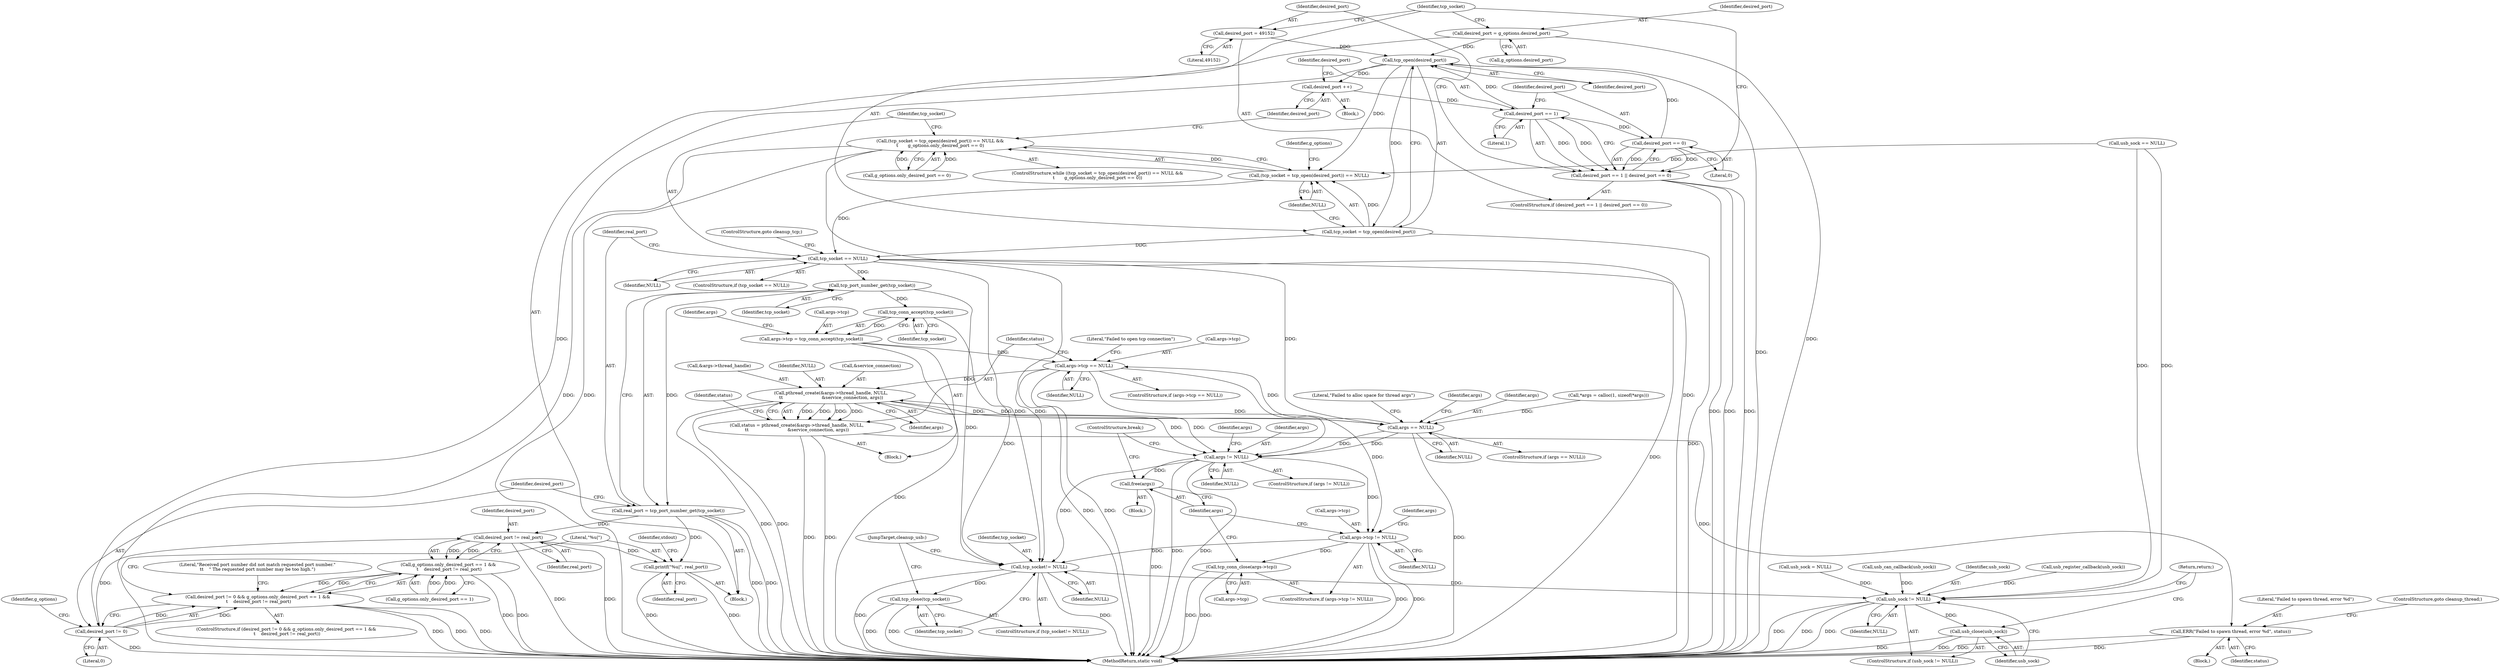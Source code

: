 digraph "1_ippusbxd_46844402bca7a38fc224483ba6f0a93c4613203f@API" {
"1000134" [label="(Call,tcp_open(desired_port))"];
"1000150" [label="(Call,desired_port == 0)"];
"1000147" [label="(Call,desired_port == 1)"];
"1000143" [label="(Call,desired_port ++)"];
"1000134" [label="(Call,tcp_open(desired_port))"];
"1000153" [label="(Call,desired_port = 49152)"];
"1000123" [label="(Call,desired_port = g_options.desired_port)"];
"1000131" [label="(Call,(tcp_socket = tcp_open(desired_port)) == NULL)"];
"1000130" [label="(Call,(tcp_socket = tcp_open(desired_port)) == NULL &&\n\t       g_options.only_desired_port == 0)"];
"1000157" [label="(Call,tcp_socket == NULL)"];
"1000164" [label="(Call,tcp_port_number_get(tcp_socket))"];
"1000162" [label="(Call,real_port = tcp_port_number_get(tcp_socket))"];
"1000177" [label="(Call,desired_port != real_port)"];
"1000171" [label="(Call,g_options.only_desired_port == 1 &&\n \t    desired_port != real_port)"];
"1000167" [label="(Call,desired_port != 0 && g_options.only_desired_port == 1 &&\n \t    desired_port != real_port)"];
"1000184" [label="(Call,printf(\"%u|\", real_port))"];
"1000239" [label="(Call,tcp_conn_accept(tcp_socket))"];
"1000235" [label="(Call,args->tcp = tcp_conn_accept(tcp_socket))"];
"1000242" [label="(Call,args->tcp == NULL)"];
"1000254" [label="(Call,pthread_create(&args->thread_handle, NULL,\n\t\t                            &service_connection, args))"];
"1000223" [label="(Call,args == NULL)"];
"1000273" [label="(Call,args != NULL)"];
"1000278" [label="(Call,args->tcp != NULL)"];
"1000283" [label="(Call,tcp_conn_close(args->tcp))"];
"1000292" [label="(Call,tcp_socket!= NULL)"];
"1000295" [label="(Call,tcp_close(tcp_socket))"];
"1000299" [label="(Call,usb_sock != NULL)"];
"1000302" [label="(Call,usb_close(usb_sock))"];
"1000287" [label="(Call,free(args))"];
"1000252" [label="(Call,status = pthread_create(&args->thread_handle, NULL,\n\t\t                            &service_connection, args))"];
"1000266" [label="(Call,ERR(\"Failed to spawn thread, error %d\", status))"];
"1000132" [label="(Call,tcp_socket = tcp_open(desired_port))"];
"1000168" [label="(Call,desired_port != 0)"];
"1000146" [label="(Call,desired_port == 1 || desired_port == 0)"];
"1000246" [label="(Identifier,NULL)"];
"1000244" [label="(Identifier,args)"];
"1000249" [label="(Literal,\"Failed to open tcp connection\")"];
"1000296" [label="(Identifier,tcp_socket)"];
"1000228" [label="(Literal,\"Failed to alloc space for thread args\")"];
"1000272" [label="(ControlStructure,if (args != NULL))"];
"1000142" [label="(Block,)"];
"1000282" [label="(Identifier,NULL)"];
"1000153" [label="(Call,desired_port = 49152)"];
"1000235" [label="(Call,args->tcp = tcp_conn_accept(tcp_socket))"];
"1000123" [label="(Call,desired_port = g_options.desired_port)"];
"1000155" [label="(Literal,49152)"];
"1000267" [label="(Literal,\"Failed to spawn thread, error %d\")"];
"1000300" [label="(Identifier,usb_sock)"];
"1000266" [label="(Call,ERR(\"Failed to spawn thread, error %d\", status))"];
"1000177" [label="(Call,desired_port != real_port)"];
"1000150" [label="(Call,desired_port == 0)"];
"1000239" [label="(Call,tcp_conn_accept(tcp_socket))"];
"1000169" [label="(Identifier,desired_port)"];
"1000280" [label="(Identifier,args)"];
"1000297" [label="(JumpTarget,cleanup_usb:)"];
"1000145" [label="(ControlStructure,if (desired_port == 1 || desired_port == 0))"];
"1000276" [label="(Block,)"];
"1000241" [label="(ControlStructure,if (args->tcp == NULL))"];
"1000236" [label="(Call,args->tcp)"];
"1000114" [label="(Call,usb_sock == NULL)"];
"1000277" [label="(ControlStructure,if (args->tcp != NULL))"];
"1000166" [label="(ControlStructure,if (desired_port != 0 && g_options.only_desired_port == 1 &&\n \t    desired_port != real_port))"];
"1000302" [label="(Call,usb_close(usb_sock))"];
"1000182" [label="(Literal,\"Received port number did not match requested port number.\"\n\t\t    \" The requested port number may be too high.\")"];
"1000213" [label="(Block,)"];
"1000210" [label="(Call,usb_register_callback(usb_sock))"];
"1000259" [label="(Identifier,NULL)"];
"1000101" [label="(Block,)"];
"1000162" [label="(Call,real_port = tcp_port_number_get(tcp_socket))"];
"1000156" [label="(ControlStructure,if (tcp_socket == NULL))"];
"1000242" [label="(Call,args->tcp == NULL)"];
"1000163" [label="(Identifier,real_port)"];
"1000265" [label="(Block,)"];
"1000135" [label="(Identifier,desired_port)"];
"1000129" [label="(ControlStructure,while ((tcp_socket = tcp_open(desired_port)) == NULL &&\n\t       g_options.only_desired_port == 0))"];
"1000284" [label="(Call,args->tcp)"];
"1000147" [label="(Call,desired_port == 1)"];
"1000232" [label="(Identifier,args)"];
"1000275" [label="(Identifier,NULL)"];
"1000240" [label="(Identifier,tcp_socket)"];
"1000185" [label="(Literal,\"%u|\")"];
"1000222" [label="(ControlStructure,if (args == NULL))"];
"1000260" [label="(Call,&service_connection)"];
"1000252" [label="(Call,status = pthread_create(&args->thread_handle, NULL,\n\t\t                            &service_connection, args))"];
"1000274" [label="(Identifier,args)"];
"1000134" [label="(Call,tcp_open(desired_port))"];
"1000298" [label="(ControlStructure,if (usb_sock != NULL))"];
"1000305" [label="(MethodReturn,static void)"];
"1000152" [label="(Literal,0)"];
"1000303" [label="(Identifier,usb_sock)"];
"1000132" [label="(Call,tcp_socket = tcp_open(desired_port))"];
"1000158" [label="(Identifier,tcp_socket)"];
"1000137" [label="(Call,g_options.only_desired_port == 0)"];
"1000285" [label="(Identifier,args)"];
"1000295" [label="(Call,tcp_close(tcp_socket))"];
"1000269" [label="(ControlStructure,goto cleanup_thread;)"];
"1000171" [label="(Call,g_options.only_desired_port == 1 &&\n \t    desired_port != real_port)"];
"1000255" [label="(Call,&args->thread_handle)"];
"1000188" [label="(Identifier,stdout)"];
"1000279" [label="(Call,args->tcp)"];
"1000143" [label="(Call,desired_port ++)"];
"1000262" [label="(Identifier,args)"];
"1000154" [label="(Identifier,desired_port)"];
"1000283" [label="(Call,tcp_conn_close(args->tcp))"];
"1000119" [label="(Call,usb_sock = NULL)"];
"1000268" [label="(Identifier,status)"];
"1000170" [label="(Literal,0)"];
"1000253" [label="(Identifier,status)"];
"1000223" [label="(Call,args == NULL)"];
"1000151" [label="(Identifier,desired_port)"];
"1000164" [label="(Call,tcp_port_number_get(tcp_socket))"];
"1000254" [label="(Call,pthread_create(&args->thread_handle, NULL,\n\t\t                            &service_connection, args))"];
"1000165" [label="(Identifier,tcp_socket)"];
"1000287" [label="(Call,free(args))"];
"1000149" [label="(Literal,1)"];
"1000225" [label="(Identifier,NULL)"];
"1000304" [label="(Return,return;)"];
"1000167" [label="(Call,desired_port != 0 && g_options.only_desired_port == 1 &&\n \t    desired_port != real_port)"];
"1000148" [label="(Identifier,desired_port)"];
"1000289" [label="(ControlStructure,break;)"];
"1000146" [label="(Call,desired_port == 1 || desired_port == 0)"];
"1000243" [label="(Call,args->tcp)"];
"1000299" [label="(Call,usb_sock != NULL)"];
"1000291" [label="(ControlStructure,if (tcp_socket!= NULL))"];
"1000124" [label="(Identifier,desired_port)"];
"1000144" [label="(Identifier,desired_port)"];
"1000157" [label="(Call,tcp_socket == NULL)"];
"1000294" [label="(Identifier,NULL)"];
"1000168" [label="(Call,desired_port != 0)"];
"1000273" [label="(Call,args != NULL)"];
"1000186" [label="(Identifier,real_port)"];
"1000136" [label="(Identifier,NULL)"];
"1000301" [label="(Identifier,NULL)"];
"1000160" [label="(ControlStructure,goto cleanup_tcp;)"];
"1000174" [label="(Identifier,g_options)"];
"1000131" [label="(Call,(tcp_socket = tcp_open(desired_port)) == NULL)"];
"1000133" [label="(Identifier,tcp_socket)"];
"1000184" [label="(Call,printf(\"%u|\", real_port))"];
"1000292" [label="(Call,tcp_socket!= NULL)"];
"1000178" [label="(Identifier,desired_port)"];
"1000125" [label="(Call,g_options.desired_port)"];
"1000139" [label="(Identifier,g_options)"];
"1000224" [label="(Identifier,args)"];
"1000288" [label="(Identifier,args)"];
"1000264" [label="(Identifier,status)"];
"1000278" [label="(Call,args->tcp != NULL)"];
"1000130" [label="(Call,(tcp_socket = tcp_open(desired_port)) == NULL &&\n\t       g_options.only_desired_port == 0)"];
"1000159" [label="(Identifier,NULL)"];
"1000208" [label="(Call,usb_can_callback(usb_sock))"];
"1000179" [label="(Identifier,real_port)"];
"1000172" [label="(Call,g_options.only_desired_port == 1)"];
"1000293" [label="(Identifier,tcp_socket)"];
"1000215" [label="(Call,*args = calloc(1, sizeof(*args)))"];
"1000134" -> "1000132"  [label="AST: "];
"1000134" -> "1000135"  [label="CFG: "];
"1000135" -> "1000134"  [label="AST: "];
"1000132" -> "1000134"  [label="CFG: "];
"1000134" -> "1000305"  [label="DDG: "];
"1000134" -> "1000131"  [label="DDG: "];
"1000134" -> "1000132"  [label="DDG: "];
"1000150" -> "1000134"  [label="DDG: "];
"1000147" -> "1000134"  [label="DDG: "];
"1000153" -> "1000134"  [label="DDG: "];
"1000123" -> "1000134"  [label="DDG: "];
"1000134" -> "1000143"  [label="DDG: "];
"1000134" -> "1000168"  [label="DDG: "];
"1000150" -> "1000146"  [label="AST: "];
"1000150" -> "1000152"  [label="CFG: "];
"1000151" -> "1000150"  [label="AST: "];
"1000152" -> "1000150"  [label="AST: "];
"1000146" -> "1000150"  [label="CFG: "];
"1000150" -> "1000146"  [label="DDG: "];
"1000150" -> "1000146"  [label="DDG: "];
"1000147" -> "1000150"  [label="DDG: "];
"1000147" -> "1000146"  [label="AST: "];
"1000147" -> "1000149"  [label="CFG: "];
"1000148" -> "1000147"  [label="AST: "];
"1000149" -> "1000147"  [label="AST: "];
"1000151" -> "1000147"  [label="CFG: "];
"1000146" -> "1000147"  [label="CFG: "];
"1000147" -> "1000146"  [label="DDG: "];
"1000147" -> "1000146"  [label="DDG: "];
"1000143" -> "1000147"  [label="DDG: "];
"1000143" -> "1000142"  [label="AST: "];
"1000143" -> "1000144"  [label="CFG: "];
"1000144" -> "1000143"  [label="AST: "];
"1000148" -> "1000143"  [label="CFG: "];
"1000153" -> "1000145"  [label="AST: "];
"1000153" -> "1000155"  [label="CFG: "];
"1000154" -> "1000153"  [label="AST: "];
"1000155" -> "1000153"  [label="AST: "];
"1000133" -> "1000153"  [label="CFG: "];
"1000123" -> "1000101"  [label="AST: "];
"1000123" -> "1000125"  [label="CFG: "];
"1000124" -> "1000123"  [label="AST: "];
"1000125" -> "1000123"  [label="AST: "];
"1000133" -> "1000123"  [label="CFG: "];
"1000123" -> "1000305"  [label="DDG: "];
"1000131" -> "1000130"  [label="AST: "];
"1000131" -> "1000136"  [label="CFG: "];
"1000132" -> "1000131"  [label="AST: "];
"1000136" -> "1000131"  [label="AST: "];
"1000139" -> "1000131"  [label="CFG: "];
"1000130" -> "1000131"  [label="CFG: "];
"1000131" -> "1000130"  [label="DDG: "];
"1000132" -> "1000131"  [label="DDG: "];
"1000114" -> "1000131"  [label="DDG: "];
"1000131" -> "1000157"  [label="DDG: "];
"1000130" -> "1000129"  [label="AST: "];
"1000130" -> "1000137"  [label="CFG: "];
"1000137" -> "1000130"  [label="AST: "];
"1000144" -> "1000130"  [label="CFG: "];
"1000158" -> "1000130"  [label="CFG: "];
"1000130" -> "1000305"  [label="DDG: "];
"1000130" -> "1000305"  [label="DDG: "];
"1000130" -> "1000305"  [label="DDG: "];
"1000137" -> "1000130"  [label="DDG: "];
"1000137" -> "1000130"  [label="DDG: "];
"1000157" -> "1000156"  [label="AST: "];
"1000157" -> "1000159"  [label="CFG: "];
"1000158" -> "1000157"  [label="AST: "];
"1000159" -> "1000157"  [label="AST: "];
"1000160" -> "1000157"  [label="CFG: "];
"1000163" -> "1000157"  [label="CFG: "];
"1000157" -> "1000305"  [label="DDG: "];
"1000132" -> "1000157"  [label="DDG: "];
"1000157" -> "1000164"  [label="DDG: "];
"1000157" -> "1000223"  [label="DDG: "];
"1000157" -> "1000292"  [label="DDG: "];
"1000157" -> "1000292"  [label="DDG: "];
"1000164" -> "1000162"  [label="AST: "];
"1000164" -> "1000165"  [label="CFG: "];
"1000165" -> "1000164"  [label="AST: "];
"1000162" -> "1000164"  [label="CFG: "];
"1000164" -> "1000162"  [label="DDG: "];
"1000164" -> "1000239"  [label="DDG: "];
"1000164" -> "1000292"  [label="DDG: "];
"1000162" -> "1000101"  [label="AST: "];
"1000163" -> "1000162"  [label="AST: "];
"1000169" -> "1000162"  [label="CFG: "];
"1000162" -> "1000305"  [label="DDG: "];
"1000162" -> "1000305"  [label="DDG: "];
"1000162" -> "1000177"  [label="DDG: "];
"1000162" -> "1000184"  [label="DDG: "];
"1000177" -> "1000171"  [label="AST: "];
"1000177" -> "1000179"  [label="CFG: "];
"1000178" -> "1000177"  [label="AST: "];
"1000179" -> "1000177"  [label="AST: "];
"1000171" -> "1000177"  [label="CFG: "];
"1000177" -> "1000305"  [label="DDG: "];
"1000177" -> "1000305"  [label="DDG: "];
"1000177" -> "1000171"  [label="DDG: "];
"1000177" -> "1000171"  [label="DDG: "];
"1000168" -> "1000177"  [label="DDG: "];
"1000177" -> "1000184"  [label="DDG: "];
"1000171" -> "1000167"  [label="AST: "];
"1000171" -> "1000172"  [label="CFG: "];
"1000172" -> "1000171"  [label="AST: "];
"1000167" -> "1000171"  [label="CFG: "];
"1000171" -> "1000305"  [label="DDG: "];
"1000171" -> "1000305"  [label="DDG: "];
"1000171" -> "1000167"  [label="DDG: "];
"1000171" -> "1000167"  [label="DDG: "];
"1000172" -> "1000171"  [label="DDG: "];
"1000172" -> "1000171"  [label="DDG: "];
"1000167" -> "1000166"  [label="AST: "];
"1000167" -> "1000168"  [label="CFG: "];
"1000168" -> "1000167"  [label="AST: "];
"1000182" -> "1000167"  [label="CFG: "];
"1000185" -> "1000167"  [label="CFG: "];
"1000167" -> "1000305"  [label="DDG: "];
"1000167" -> "1000305"  [label="DDG: "];
"1000167" -> "1000305"  [label="DDG: "];
"1000168" -> "1000167"  [label="DDG: "];
"1000168" -> "1000167"  [label="DDG: "];
"1000184" -> "1000101"  [label="AST: "];
"1000184" -> "1000186"  [label="CFG: "];
"1000185" -> "1000184"  [label="AST: "];
"1000186" -> "1000184"  [label="AST: "];
"1000188" -> "1000184"  [label="CFG: "];
"1000184" -> "1000305"  [label="DDG: "];
"1000184" -> "1000305"  [label="DDG: "];
"1000239" -> "1000235"  [label="AST: "];
"1000239" -> "1000240"  [label="CFG: "];
"1000240" -> "1000239"  [label="AST: "];
"1000235" -> "1000239"  [label="CFG: "];
"1000239" -> "1000235"  [label="DDG: "];
"1000239" -> "1000292"  [label="DDG: "];
"1000235" -> "1000213"  [label="AST: "];
"1000236" -> "1000235"  [label="AST: "];
"1000244" -> "1000235"  [label="CFG: "];
"1000235" -> "1000305"  [label="DDG: "];
"1000235" -> "1000242"  [label="DDG: "];
"1000242" -> "1000241"  [label="AST: "];
"1000242" -> "1000246"  [label="CFG: "];
"1000243" -> "1000242"  [label="AST: "];
"1000246" -> "1000242"  [label="AST: "];
"1000249" -> "1000242"  [label="CFG: "];
"1000253" -> "1000242"  [label="CFG: "];
"1000242" -> "1000305"  [label="DDG: "];
"1000242" -> "1000305"  [label="DDG: "];
"1000223" -> "1000242"  [label="DDG: "];
"1000242" -> "1000254"  [label="DDG: "];
"1000242" -> "1000273"  [label="DDG: "];
"1000242" -> "1000278"  [label="DDG: "];
"1000254" -> "1000252"  [label="AST: "];
"1000254" -> "1000262"  [label="CFG: "];
"1000255" -> "1000254"  [label="AST: "];
"1000259" -> "1000254"  [label="AST: "];
"1000260" -> "1000254"  [label="AST: "];
"1000262" -> "1000254"  [label="AST: "];
"1000252" -> "1000254"  [label="CFG: "];
"1000254" -> "1000305"  [label="DDG: "];
"1000254" -> "1000305"  [label="DDG: "];
"1000254" -> "1000223"  [label="DDG: "];
"1000254" -> "1000252"  [label="DDG: "];
"1000254" -> "1000252"  [label="DDG: "];
"1000254" -> "1000252"  [label="DDG: "];
"1000254" -> "1000252"  [label="DDG: "];
"1000223" -> "1000254"  [label="DDG: "];
"1000254" -> "1000273"  [label="DDG: "];
"1000254" -> "1000273"  [label="DDG: "];
"1000223" -> "1000222"  [label="AST: "];
"1000223" -> "1000225"  [label="CFG: "];
"1000224" -> "1000223"  [label="AST: "];
"1000225" -> "1000223"  [label="AST: "];
"1000228" -> "1000223"  [label="CFG: "];
"1000232" -> "1000223"  [label="CFG: "];
"1000223" -> "1000305"  [label="DDG: "];
"1000215" -> "1000223"  [label="DDG: "];
"1000223" -> "1000273"  [label="DDG: "];
"1000223" -> "1000273"  [label="DDG: "];
"1000273" -> "1000272"  [label="AST: "];
"1000273" -> "1000275"  [label="CFG: "];
"1000274" -> "1000273"  [label="AST: "];
"1000275" -> "1000273"  [label="AST: "];
"1000280" -> "1000273"  [label="CFG: "];
"1000289" -> "1000273"  [label="CFG: "];
"1000273" -> "1000305"  [label="DDG: "];
"1000273" -> "1000305"  [label="DDG: "];
"1000273" -> "1000278"  [label="DDG: "];
"1000273" -> "1000287"  [label="DDG: "];
"1000273" -> "1000292"  [label="DDG: "];
"1000278" -> "1000277"  [label="AST: "];
"1000278" -> "1000282"  [label="CFG: "];
"1000279" -> "1000278"  [label="AST: "];
"1000282" -> "1000278"  [label="AST: "];
"1000285" -> "1000278"  [label="CFG: "];
"1000288" -> "1000278"  [label="CFG: "];
"1000278" -> "1000305"  [label="DDG: "];
"1000278" -> "1000305"  [label="DDG: "];
"1000278" -> "1000283"  [label="DDG: "];
"1000278" -> "1000292"  [label="DDG: "];
"1000283" -> "1000277"  [label="AST: "];
"1000283" -> "1000284"  [label="CFG: "];
"1000284" -> "1000283"  [label="AST: "];
"1000288" -> "1000283"  [label="CFG: "];
"1000283" -> "1000305"  [label="DDG: "];
"1000283" -> "1000305"  [label="DDG: "];
"1000292" -> "1000291"  [label="AST: "];
"1000292" -> "1000294"  [label="CFG: "];
"1000293" -> "1000292"  [label="AST: "];
"1000294" -> "1000292"  [label="AST: "];
"1000296" -> "1000292"  [label="CFG: "];
"1000297" -> "1000292"  [label="CFG: "];
"1000292" -> "1000305"  [label="DDG: "];
"1000292" -> "1000305"  [label="DDG: "];
"1000292" -> "1000295"  [label="DDG: "];
"1000292" -> "1000299"  [label="DDG: "];
"1000295" -> "1000291"  [label="AST: "];
"1000295" -> "1000296"  [label="CFG: "];
"1000296" -> "1000295"  [label="AST: "];
"1000297" -> "1000295"  [label="CFG: "];
"1000295" -> "1000305"  [label="DDG: "];
"1000295" -> "1000305"  [label="DDG: "];
"1000299" -> "1000298"  [label="AST: "];
"1000299" -> "1000301"  [label="CFG: "];
"1000300" -> "1000299"  [label="AST: "];
"1000301" -> "1000299"  [label="AST: "];
"1000303" -> "1000299"  [label="CFG: "];
"1000304" -> "1000299"  [label="CFG: "];
"1000299" -> "1000305"  [label="DDG: "];
"1000299" -> "1000305"  [label="DDG: "];
"1000299" -> "1000305"  [label="DDG: "];
"1000208" -> "1000299"  [label="DDG: "];
"1000114" -> "1000299"  [label="DDG: "];
"1000114" -> "1000299"  [label="DDG: "];
"1000210" -> "1000299"  [label="DDG: "];
"1000119" -> "1000299"  [label="DDG: "];
"1000299" -> "1000302"  [label="DDG: "];
"1000302" -> "1000298"  [label="AST: "];
"1000302" -> "1000303"  [label="CFG: "];
"1000303" -> "1000302"  [label="AST: "];
"1000304" -> "1000302"  [label="CFG: "];
"1000302" -> "1000305"  [label="DDG: "];
"1000302" -> "1000305"  [label="DDG: "];
"1000287" -> "1000276"  [label="AST: "];
"1000287" -> "1000288"  [label="CFG: "];
"1000288" -> "1000287"  [label="AST: "];
"1000289" -> "1000287"  [label="CFG: "];
"1000287" -> "1000305"  [label="DDG: "];
"1000252" -> "1000213"  [label="AST: "];
"1000253" -> "1000252"  [label="AST: "];
"1000264" -> "1000252"  [label="CFG: "];
"1000252" -> "1000305"  [label="DDG: "];
"1000252" -> "1000305"  [label="DDG: "];
"1000252" -> "1000266"  [label="DDG: "];
"1000266" -> "1000265"  [label="AST: "];
"1000266" -> "1000268"  [label="CFG: "];
"1000267" -> "1000266"  [label="AST: "];
"1000268" -> "1000266"  [label="AST: "];
"1000269" -> "1000266"  [label="CFG: "];
"1000266" -> "1000305"  [label="DDG: "];
"1000266" -> "1000305"  [label="DDG: "];
"1000133" -> "1000132"  [label="AST: "];
"1000136" -> "1000132"  [label="CFG: "];
"1000132" -> "1000305"  [label="DDG: "];
"1000168" -> "1000170"  [label="CFG: "];
"1000169" -> "1000168"  [label="AST: "];
"1000170" -> "1000168"  [label="AST: "];
"1000174" -> "1000168"  [label="CFG: "];
"1000168" -> "1000305"  [label="DDG: "];
"1000146" -> "1000145"  [label="AST: "];
"1000133" -> "1000146"  [label="CFG: "];
"1000154" -> "1000146"  [label="CFG: "];
"1000146" -> "1000305"  [label="DDG: "];
"1000146" -> "1000305"  [label="DDG: "];
"1000146" -> "1000305"  [label="DDG: "];
}
